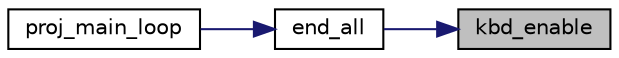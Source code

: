 digraph "kbd_enable"
{
 // LATEX_PDF_SIZE
  edge [fontname="Helvetica",fontsize="10",labelfontname="Helvetica",labelfontsize="10"];
  node [fontname="Helvetica",fontsize="10",shape=record];
  rankdir="RL";
  Node1 [label="kbd_enable",height=0.2,width=0.4,color="black", fillcolor="grey75", style="filled", fontcolor="black",tooltip="Enables the keyboard."];
  Node1 -> Node2 [dir="back",color="midnightblue",fontsize="10",style="solid",fontname="Helvetica"];
  Node2 [label="end_all",height=0.2,width=0.4,color="black", fillcolor="white", style="filled",URL="$manager_8c.html#a0328219b1431cb3caa3366c16ec81a37",tooltip="Simultanioulsy destroys all the sprites, returns to text mode and calls unsubscribe_ints()."];
  Node2 -> Node3 [dir="back",color="midnightblue",fontsize="10",style="solid",fontname="Helvetica"];
  Node3 [label="proj_main_loop",height=0.2,width=0.4,color="black", fillcolor="white", style="filled",URL="$proj_8c.html#ad290208c74ef25eb347d1d96a390cd66",tooltip=" "];
}

